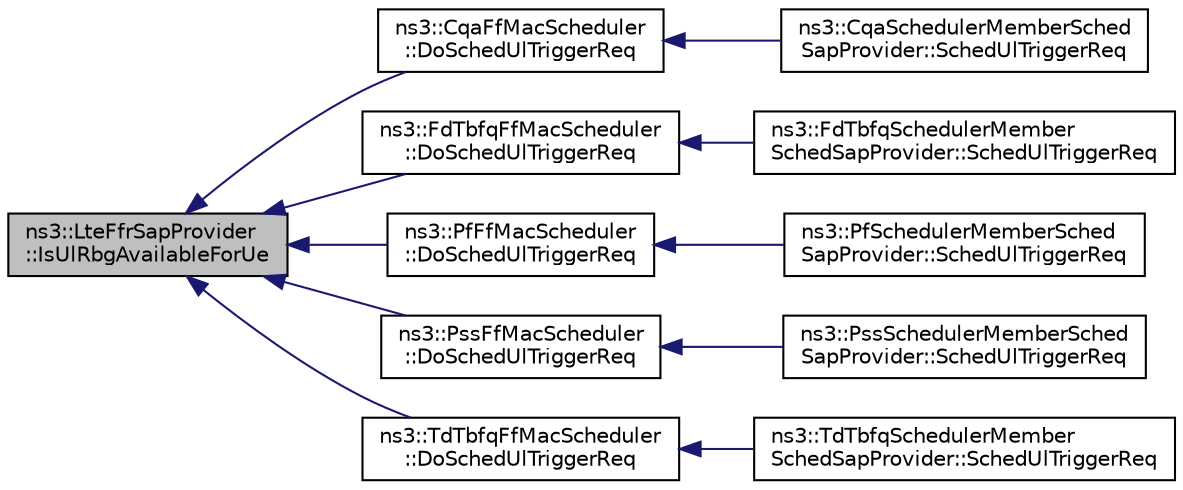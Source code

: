 digraph "ns3::LteFfrSapProvider::IsUlRbgAvailableForUe"
{
  edge [fontname="Helvetica",fontsize="10",labelfontname="Helvetica",labelfontsize="10"];
  node [fontname="Helvetica",fontsize="10",shape=record];
  rankdir="LR";
  Node1 [label="ns3::LteFfrSapProvider\l::IsUlRbgAvailableForUe",height=0.2,width=0.4,color="black", fillcolor="grey75", style="filled", fontcolor="black"];
  Node1 -> Node2 [dir="back",color="midnightblue",fontsize="10",style="solid"];
  Node2 [label="ns3::CqaFfMacScheduler\l::DoSchedUlTriggerReq",height=0.2,width=0.4,color="black", fillcolor="white", style="filled",URL="$d7/d75/classns3_1_1CqaFfMacScheduler.html#a8f3fcee098da3381bf6383f876d80da9"];
  Node2 -> Node3 [dir="back",color="midnightblue",fontsize="10",style="solid"];
  Node3 [label="ns3::CqaSchedulerMemberSched\lSapProvider::SchedUlTriggerReq",height=0.2,width=0.4,color="black", fillcolor="white", style="filled",URL="$de/da2/classns3_1_1CqaSchedulerMemberSchedSapProvider.html#a70271b0790cb95c275bab34ae175f478"];
  Node1 -> Node4 [dir="back",color="midnightblue",fontsize="10",style="solid"];
  Node4 [label="ns3::FdTbfqFfMacScheduler\l::DoSchedUlTriggerReq",height=0.2,width=0.4,color="black", fillcolor="white", style="filled",URL="$d7/db8/classns3_1_1FdTbfqFfMacScheduler.html#a393439d7b65f01d14f335b1cf3fc8423"];
  Node4 -> Node5 [dir="back",color="midnightblue",fontsize="10",style="solid"];
  Node5 [label="ns3::FdTbfqSchedulerMember\lSchedSapProvider::SchedUlTriggerReq",height=0.2,width=0.4,color="black", fillcolor="white", style="filled",URL="$d9/d96/classns3_1_1FdTbfqSchedulerMemberSchedSapProvider.html#a35689f19a78b8e301b99da93080b6543"];
  Node1 -> Node6 [dir="back",color="midnightblue",fontsize="10",style="solid"];
  Node6 [label="ns3::PfFfMacScheduler\l::DoSchedUlTriggerReq",height=0.2,width=0.4,color="black", fillcolor="white", style="filled",URL="$d3/de9/classns3_1_1PfFfMacScheduler.html#a31f30c23ae2d06b51dc81f24cb397e4b"];
  Node6 -> Node7 [dir="back",color="midnightblue",fontsize="10",style="solid"];
  Node7 [label="ns3::PfSchedulerMemberSched\lSapProvider::SchedUlTriggerReq",height=0.2,width=0.4,color="black", fillcolor="white", style="filled",URL="$d8/d00/classns3_1_1PfSchedulerMemberSchedSapProvider.html#a71e105577bf1196c7ef08511d5bc2e88"];
  Node1 -> Node8 [dir="back",color="midnightblue",fontsize="10",style="solid"];
  Node8 [label="ns3::PssFfMacScheduler\l::DoSchedUlTriggerReq",height=0.2,width=0.4,color="black", fillcolor="white", style="filled",URL="$d1/d8a/classns3_1_1PssFfMacScheduler.html#a9179ed7943c4bc8cd4c6cdc4e35a8cb7"];
  Node8 -> Node9 [dir="back",color="midnightblue",fontsize="10",style="solid"];
  Node9 [label="ns3::PssSchedulerMemberSched\lSapProvider::SchedUlTriggerReq",height=0.2,width=0.4,color="black", fillcolor="white", style="filled",URL="$d5/dc4/classns3_1_1PssSchedulerMemberSchedSapProvider.html#a70ebe11edecd1d19fd40e0fcb058b8ab"];
  Node1 -> Node10 [dir="back",color="midnightblue",fontsize="10",style="solid"];
  Node10 [label="ns3::TdTbfqFfMacScheduler\l::DoSchedUlTriggerReq",height=0.2,width=0.4,color="black", fillcolor="white", style="filled",URL="$de/d86/classns3_1_1TdTbfqFfMacScheduler.html#a976f5dbc342e1617234cb49d6a017e32"];
  Node10 -> Node11 [dir="back",color="midnightblue",fontsize="10",style="solid"];
  Node11 [label="ns3::TdTbfqSchedulerMember\lSchedSapProvider::SchedUlTriggerReq",height=0.2,width=0.4,color="black", fillcolor="white", style="filled",URL="$d8/da2/classns3_1_1TdTbfqSchedulerMemberSchedSapProvider.html#add5f151c2ee5f7456008e1e664d0f485"];
}
